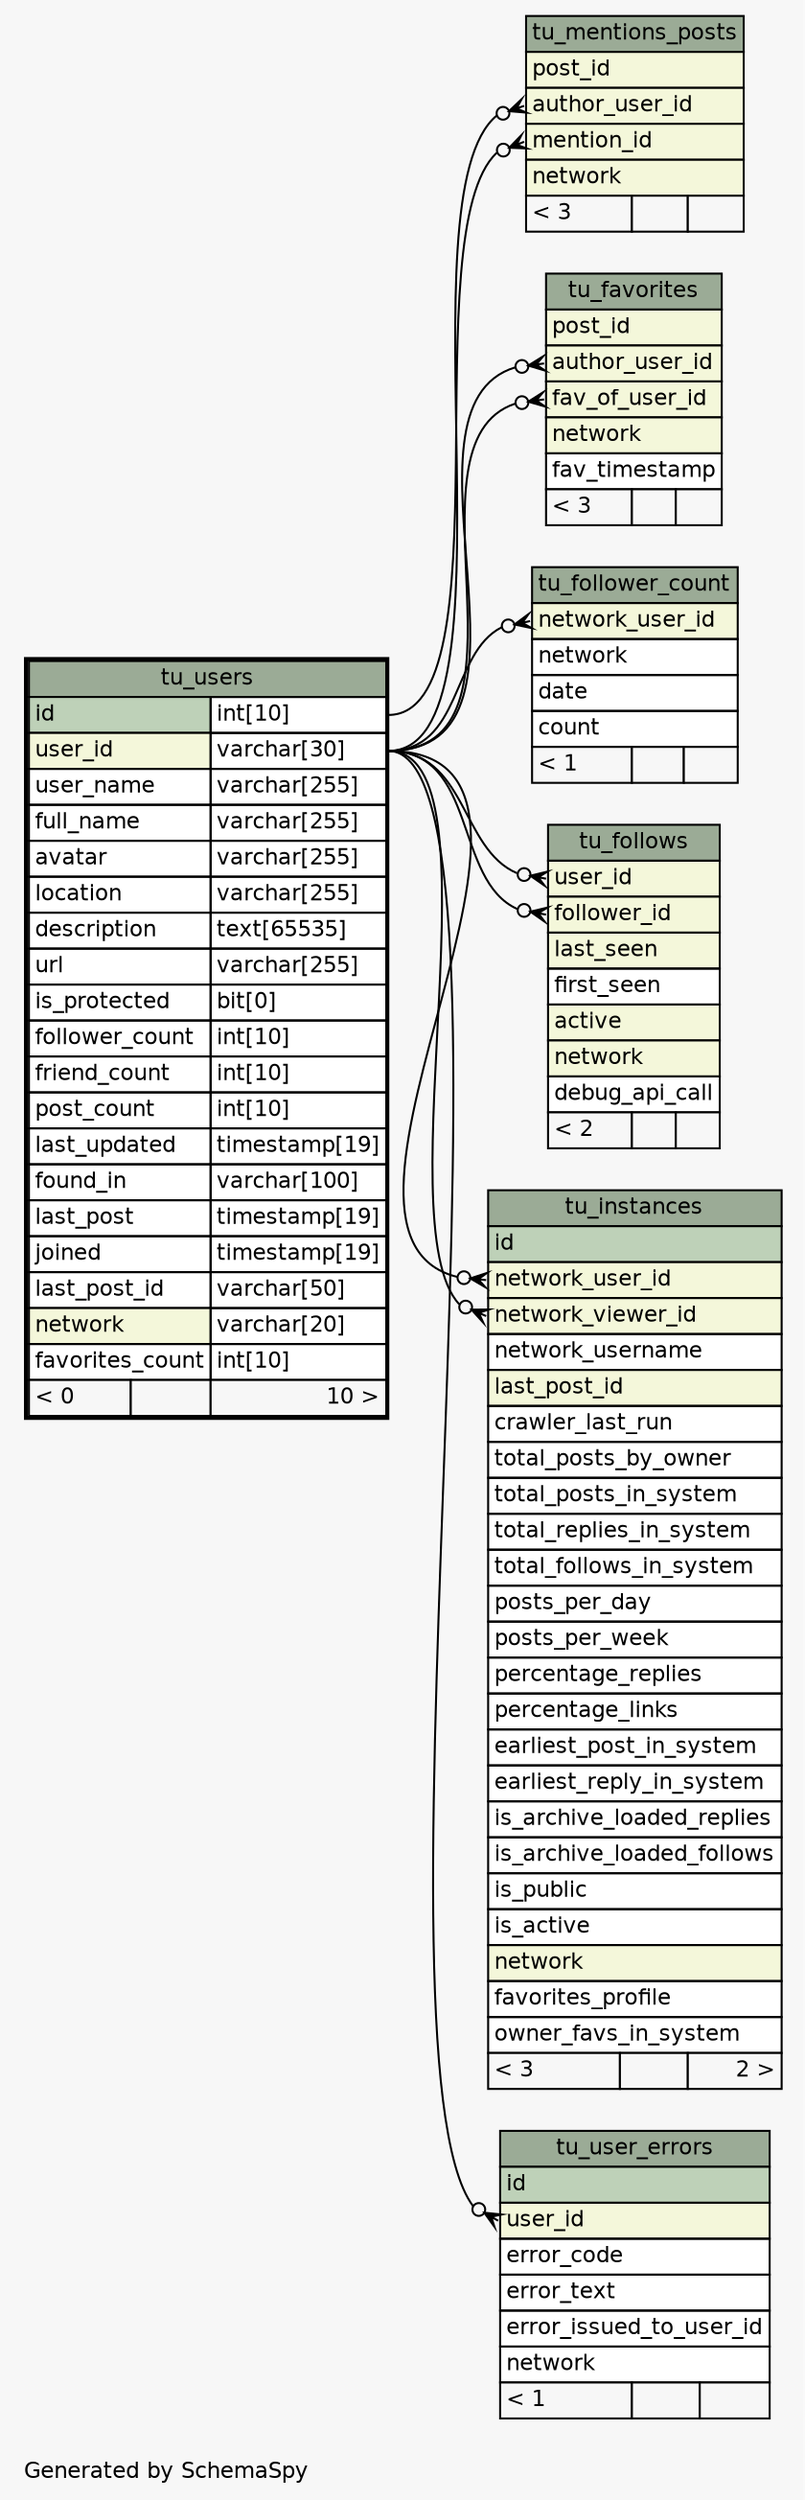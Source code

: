 // dot 2.26.3 on Linux 3.0.0-1-amd64
// SchemaSpy rev 590
digraph "oneDegreeRelationshipsDiagram" {
  graph [
    rankdir="RL"
    bgcolor="#f7f7f7"
    label="\nGenerated by SchemaSpy"
    labeljust="l"
    nodesep="0.18"
    ranksep="0.46"
    fontname="Helvetica"
    fontsize="11"
  ];
  node [
    fontname="Helvetica"
    fontsize="11"
    shape="plaintext"
  ];
  edge [
    arrowsize="0.8"
  ];
  "tu_favorites":"author_user_id":w -> "tu_users":"user_id.type":e [arrowhead=none dir=back arrowtail=crowodot];
  "tu_favorites":"fav_of_user_id":w -> "tu_users":"user_id.type":e [arrowhead=none dir=back arrowtail=crowodot];
  "tu_follower_count":"network_user_id":w -> "tu_users":"user_id.type":e [arrowhead=none dir=back arrowtail=crowodot];
  "tu_follows":"follower_id":w -> "tu_users":"user_id.type":e [arrowhead=none dir=back arrowtail=crowodot];
  "tu_follows":"user_id":w -> "tu_users":"user_id.type":e [arrowhead=none dir=back arrowtail=crowodot];
  "tu_instances":"network_user_id":w -> "tu_users":"user_id.type":e [arrowhead=none dir=back arrowtail=crowodot];
  "tu_instances":"network_viewer_id":w -> "tu_users":"user_id.type":e [arrowhead=none dir=back arrowtail=crowodot];
  "tu_mentions_posts":"author_user_id":w -> "tu_users":"user_id.type":e [arrowhead=none dir=back arrowtail=crowodot];
  "tu_mentions_posts":"mention_id":w -> "tu_users":"id.type":e [arrowhead=none dir=back arrowtail=crowodot];
  "tu_user_errors":"user_id":w -> "tu_users":"user_id.type":e [arrowhead=none dir=back arrowtail=crowodot];
  "tu_favorites" [
    label=<
    <TABLE BORDER="0" CELLBORDER="1" CELLSPACING="0" BGCOLOR="#ffffff">
      <TR><TD COLSPAN="3" BGCOLOR="#9bab96" ALIGN="CENTER">tu_favorites</TD></TR>
      <TR><TD PORT="post_id" COLSPAN="3" BGCOLOR="#f4f7da" ALIGN="LEFT">post_id</TD></TR>
      <TR><TD PORT="author_user_id" COLSPAN="3" BGCOLOR="#f4f7da" ALIGN="LEFT">author_user_id</TD></TR>
      <TR><TD PORT="fav_of_user_id" COLSPAN="3" BGCOLOR="#f4f7da" ALIGN="LEFT">fav_of_user_id</TD></TR>
      <TR><TD PORT="network" COLSPAN="3" BGCOLOR="#f4f7da" ALIGN="LEFT">network</TD></TR>
      <TR><TD PORT="fav_timestamp" COLSPAN="3" ALIGN="LEFT">fav_timestamp</TD></TR>
      <TR><TD ALIGN="LEFT" BGCOLOR="#f7f7f7">&lt; 3</TD><TD ALIGN="RIGHT" BGCOLOR="#f7f7f7">  </TD><TD ALIGN="RIGHT" BGCOLOR="#f7f7f7">  </TD></TR>
    </TABLE>>
    URL="tu_favorites.html"
    tooltip="tu_favorites"
  ];
  "tu_follower_count" [
    label=<
    <TABLE BORDER="0" CELLBORDER="1" CELLSPACING="0" BGCOLOR="#ffffff">
      <TR><TD COLSPAN="3" BGCOLOR="#9bab96" ALIGN="CENTER">tu_follower_count</TD></TR>
      <TR><TD PORT="network_user_id" COLSPAN="3" BGCOLOR="#f4f7da" ALIGN="LEFT">network_user_id</TD></TR>
      <TR><TD PORT="network" COLSPAN="3" ALIGN="LEFT">network</TD></TR>
      <TR><TD PORT="date" COLSPAN="3" ALIGN="LEFT">date</TD></TR>
      <TR><TD PORT="count" COLSPAN="3" ALIGN="LEFT">count</TD></TR>
      <TR><TD ALIGN="LEFT" BGCOLOR="#f7f7f7">&lt; 1</TD><TD ALIGN="RIGHT" BGCOLOR="#f7f7f7">  </TD><TD ALIGN="RIGHT" BGCOLOR="#f7f7f7">  </TD></TR>
    </TABLE>>
    URL="tu_follower_count.html"
    tooltip="tu_follower_count"
  ];
  "tu_follows" [
    label=<
    <TABLE BORDER="0" CELLBORDER="1" CELLSPACING="0" BGCOLOR="#ffffff">
      <TR><TD COLSPAN="3" BGCOLOR="#9bab96" ALIGN="CENTER">tu_follows</TD></TR>
      <TR><TD PORT="user_id" COLSPAN="3" BGCOLOR="#f4f7da" ALIGN="LEFT">user_id</TD></TR>
      <TR><TD PORT="follower_id" COLSPAN="3" BGCOLOR="#f4f7da" ALIGN="LEFT">follower_id</TD></TR>
      <TR><TD PORT="last_seen" COLSPAN="3" BGCOLOR="#f4f7da" ALIGN="LEFT">last_seen</TD></TR>
      <TR><TD PORT="first_seen" COLSPAN="3" ALIGN="LEFT">first_seen</TD></TR>
      <TR><TD PORT="active" COLSPAN="3" BGCOLOR="#f4f7da" ALIGN="LEFT">active</TD></TR>
      <TR><TD PORT="network" COLSPAN="3" BGCOLOR="#f4f7da" ALIGN="LEFT">network</TD></TR>
      <TR><TD PORT="debug_api_call" COLSPAN="3" ALIGN="LEFT">debug_api_call</TD></TR>
      <TR><TD ALIGN="LEFT" BGCOLOR="#f7f7f7">&lt; 2</TD><TD ALIGN="RIGHT" BGCOLOR="#f7f7f7">  </TD><TD ALIGN="RIGHT" BGCOLOR="#f7f7f7">  </TD></TR>
    </TABLE>>
    URL="tu_follows.html"
    tooltip="tu_follows"
  ];
  "tu_instances" [
    label=<
    <TABLE BORDER="0" CELLBORDER="1" CELLSPACING="0" BGCOLOR="#ffffff">
      <TR><TD COLSPAN="3" BGCOLOR="#9bab96" ALIGN="CENTER">tu_instances</TD></TR>
      <TR><TD PORT="id" COLSPAN="3" BGCOLOR="#bed1b8" ALIGN="LEFT">id</TD></TR>
      <TR><TD PORT="network_user_id" COLSPAN="3" BGCOLOR="#f4f7da" ALIGN="LEFT">network_user_id</TD></TR>
      <TR><TD PORT="network_viewer_id" COLSPAN="3" BGCOLOR="#f4f7da" ALIGN="LEFT">network_viewer_id</TD></TR>
      <TR><TD PORT="network_username" COLSPAN="3" ALIGN="LEFT">network_username</TD></TR>
      <TR><TD PORT="last_post_id" COLSPAN="3" BGCOLOR="#f4f7da" ALIGN="LEFT">last_post_id</TD></TR>
      <TR><TD PORT="crawler_last_run" COLSPAN="3" ALIGN="LEFT">crawler_last_run</TD></TR>
      <TR><TD PORT="total_posts_by_owner" COLSPAN="3" ALIGN="LEFT">total_posts_by_owner</TD></TR>
      <TR><TD PORT="total_posts_in_system" COLSPAN="3" ALIGN="LEFT">total_posts_in_system</TD></TR>
      <TR><TD PORT="total_replies_in_system" COLSPAN="3" ALIGN="LEFT">total_replies_in_system</TD></TR>
      <TR><TD PORT="total_follows_in_system" COLSPAN="3" ALIGN="LEFT">total_follows_in_system</TD></TR>
      <TR><TD PORT="posts_per_day" COLSPAN="3" ALIGN="LEFT">posts_per_day</TD></TR>
      <TR><TD PORT="posts_per_week" COLSPAN="3" ALIGN="LEFT">posts_per_week</TD></TR>
      <TR><TD PORT="percentage_replies" COLSPAN="3" ALIGN="LEFT">percentage_replies</TD></TR>
      <TR><TD PORT="percentage_links" COLSPAN="3" ALIGN="LEFT">percentage_links</TD></TR>
      <TR><TD PORT="earliest_post_in_system" COLSPAN="3" ALIGN="LEFT">earliest_post_in_system</TD></TR>
      <TR><TD PORT="earliest_reply_in_system" COLSPAN="3" ALIGN="LEFT">earliest_reply_in_system</TD></TR>
      <TR><TD PORT="is_archive_loaded_replies" COLSPAN="3" ALIGN="LEFT">is_archive_loaded_replies</TD></TR>
      <TR><TD PORT="is_archive_loaded_follows" COLSPAN="3" ALIGN="LEFT">is_archive_loaded_follows</TD></TR>
      <TR><TD PORT="is_public" COLSPAN="3" ALIGN="LEFT">is_public</TD></TR>
      <TR><TD PORT="is_active" COLSPAN="3" ALIGN="LEFT">is_active</TD></TR>
      <TR><TD PORT="network" COLSPAN="3" BGCOLOR="#f4f7da" ALIGN="LEFT">network</TD></TR>
      <TR><TD PORT="favorites_profile" COLSPAN="3" ALIGN="LEFT">favorites_profile</TD></TR>
      <TR><TD PORT="owner_favs_in_system" COLSPAN="3" ALIGN="LEFT">owner_favs_in_system</TD></TR>
      <TR><TD ALIGN="LEFT" BGCOLOR="#f7f7f7">&lt; 3</TD><TD ALIGN="RIGHT" BGCOLOR="#f7f7f7">  </TD><TD ALIGN="RIGHT" BGCOLOR="#f7f7f7">2 &gt;</TD></TR>
    </TABLE>>
    URL="tu_instances.html"
    tooltip="tu_instances"
  ];
  "tu_mentions_posts" [
    label=<
    <TABLE BORDER="0" CELLBORDER="1" CELLSPACING="0" BGCOLOR="#ffffff">
      <TR><TD COLSPAN="3" BGCOLOR="#9bab96" ALIGN="CENTER">tu_mentions_posts</TD></TR>
      <TR><TD PORT="post_id" COLSPAN="3" BGCOLOR="#f4f7da" ALIGN="LEFT">post_id</TD></TR>
      <TR><TD PORT="author_user_id" COLSPAN="3" BGCOLOR="#f4f7da" ALIGN="LEFT">author_user_id</TD></TR>
      <TR><TD PORT="mention_id" COLSPAN="3" BGCOLOR="#f4f7da" ALIGN="LEFT">mention_id</TD></TR>
      <TR><TD PORT="network" COLSPAN="3" BGCOLOR="#f4f7da" ALIGN="LEFT">network</TD></TR>
      <TR><TD ALIGN="LEFT" BGCOLOR="#f7f7f7">&lt; 3</TD><TD ALIGN="RIGHT" BGCOLOR="#f7f7f7">  </TD><TD ALIGN="RIGHT" BGCOLOR="#f7f7f7">  </TD></TR>
    </TABLE>>
    URL="tu_mentions_posts.html"
    tooltip="tu_mentions_posts"
  ];
  "tu_user_errors" [
    label=<
    <TABLE BORDER="0" CELLBORDER="1" CELLSPACING="0" BGCOLOR="#ffffff">
      <TR><TD COLSPAN="3" BGCOLOR="#9bab96" ALIGN="CENTER">tu_user_errors</TD></TR>
      <TR><TD PORT="id" COLSPAN="3" BGCOLOR="#bed1b8" ALIGN="LEFT">id</TD></TR>
      <TR><TD PORT="user_id" COLSPAN="3" BGCOLOR="#f4f7da" ALIGN="LEFT">user_id</TD></TR>
      <TR><TD PORT="error_code" COLSPAN="3" ALIGN="LEFT">error_code</TD></TR>
      <TR><TD PORT="error_text" COLSPAN="3" ALIGN="LEFT">error_text</TD></TR>
      <TR><TD PORT="error_issued_to_user_id" COLSPAN="3" ALIGN="LEFT">error_issued_to_user_id</TD></TR>
      <TR><TD PORT="network" COLSPAN="3" ALIGN="LEFT">network</TD></TR>
      <TR><TD ALIGN="LEFT" BGCOLOR="#f7f7f7">&lt; 1</TD><TD ALIGN="RIGHT" BGCOLOR="#f7f7f7">  </TD><TD ALIGN="RIGHT" BGCOLOR="#f7f7f7">  </TD></TR>
    </TABLE>>
    URL="tu_user_errors.html"
    tooltip="tu_user_errors"
  ];
  "tu_users" [
    label=<
    <TABLE BORDER="2" CELLBORDER="1" CELLSPACING="0" BGCOLOR="#ffffff">
      <TR><TD COLSPAN="3" BGCOLOR="#9bab96" ALIGN="CENTER">tu_users</TD></TR>
      <TR><TD PORT="id" COLSPAN="2" BGCOLOR="#bed1b8" ALIGN="LEFT">id</TD><TD PORT="id.type" ALIGN="LEFT">int[10]</TD></TR>
      <TR><TD PORT="user_id" COLSPAN="2" BGCOLOR="#f4f7da" ALIGN="LEFT">user_id</TD><TD PORT="user_id.type" ALIGN="LEFT">varchar[30]</TD></TR>
      <TR><TD PORT="user_name" COLSPAN="2" ALIGN="LEFT">user_name</TD><TD PORT="user_name.type" ALIGN="LEFT">varchar[255]</TD></TR>
      <TR><TD PORT="full_name" COLSPAN="2" ALIGN="LEFT">full_name</TD><TD PORT="full_name.type" ALIGN="LEFT">varchar[255]</TD></TR>
      <TR><TD PORT="avatar" COLSPAN="2" ALIGN="LEFT">avatar</TD><TD PORT="avatar.type" ALIGN="LEFT">varchar[255]</TD></TR>
      <TR><TD PORT="location" COLSPAN="2" ALIGN="LEFT">location</TD><TD PORT="location.type" ALIGN="LEFT">varchar[255]</TD></TR>
      <TR><TD PORT="description" COLSPAN="2" ALIGN="LEFT">description</TD><TD PORT="description.type" ALIGN="LEFT">text[65535]</TD></TR>
      <TR><TD PORT="url" COLSPAN="2" ALIGN="LEFT">url</TD><TD PORT="url.type" ALIGN="LEFT">varchar[255]</TD></TR>
      <TR><TD PORT="is_protected" COLSPAN="2" ALIGN="LEFT">is_protected</TD><TD PORT="is_protected.type" ALIGN="LEFT">bit[0]</TD></TR>
      <TR><TD PORT="follower_count" COLSPAN="2" ALIGN="LEFT">follower_count</TD><TD PORT="follower_count.type" ALIGN="LEFT">int[10]</TD></TR>
      <TR><TD PORT="friend_count" COLSPAN="2" ALIGN="LEFT">friend_count</TD><TD PORT="friend_count.type" ALIGN="LEFT">int[10]</TD></TR>
      <TR><TD PORT="post_count" COLSPAN="2" ALIGN="LEFT">post_count</TD><TD PORT="post_count.type" ALIGN="LEFT">int[10]</TD></TR>
      <TR><TD PORT="last_updated" COLSPAN="2" ALIGN="LEFT">last_updated</TD><TD PORT="last_updated.type" ALIGN="LEFT">timestamp[19]</TD></TR>
      <TR><TD PORT="found_in" COLSPAN="2" ALIGN="LEFT">found_in</TD><TD PORT="found_in.type" ALIGN="LEFT">varchar[100]</TD></TR>
      <TR><TD PORT="last_post" COLSPAN="2" ALIGN="LEFT">last_post</TD><TD PORT="last_post.type" ALIGN="LEFT">timestamp[19]</TD></TR>
      <TR><TD PORT="joined" COLSPAN="2" ALIGN="LEFT">joined</TD><TD PORT="joined.type" ALIGN="LEFT">timestamp[19]</TD></TR>
      <TR><TD PORT="last_post_id" COLSPAN="2" ALIGN="LEFT">last_post_id</TD><TD PORT="last_post_id.type" ALIGN="LEFT">varchar[50]</TD></TR>
      <TR><TD PORT="network" COLSPAN="2" BGCOLOR="#f4f7da" ALIGN="LEFT">network</TD><TD PORT="network.type" ALIGN="LEFT">varchar[20]</TD></TR>
      <TR><TD PORT="favorites_count" COLSPAN="2" ALIGN="LEFT">favorites_count</TD><TD PORT="favorites_count.type" ALIGN="LEFT">int[10]</TD></TR>
      <TR><TD ALIGN="LEFT" BGCOLOR="#f7f7f7">&lt; 0</TD><TD ALIGN="RIGHT" BGCOLOR="#f7f7f7">  </TD><TD ALIGN="RIGHT" BGCOLOR="#f7f7f7">10 &gt;</TD></TR>
    </TABLE>>
    URL="tu_users.html"
    tooltip="tu_users"
  ];
}
